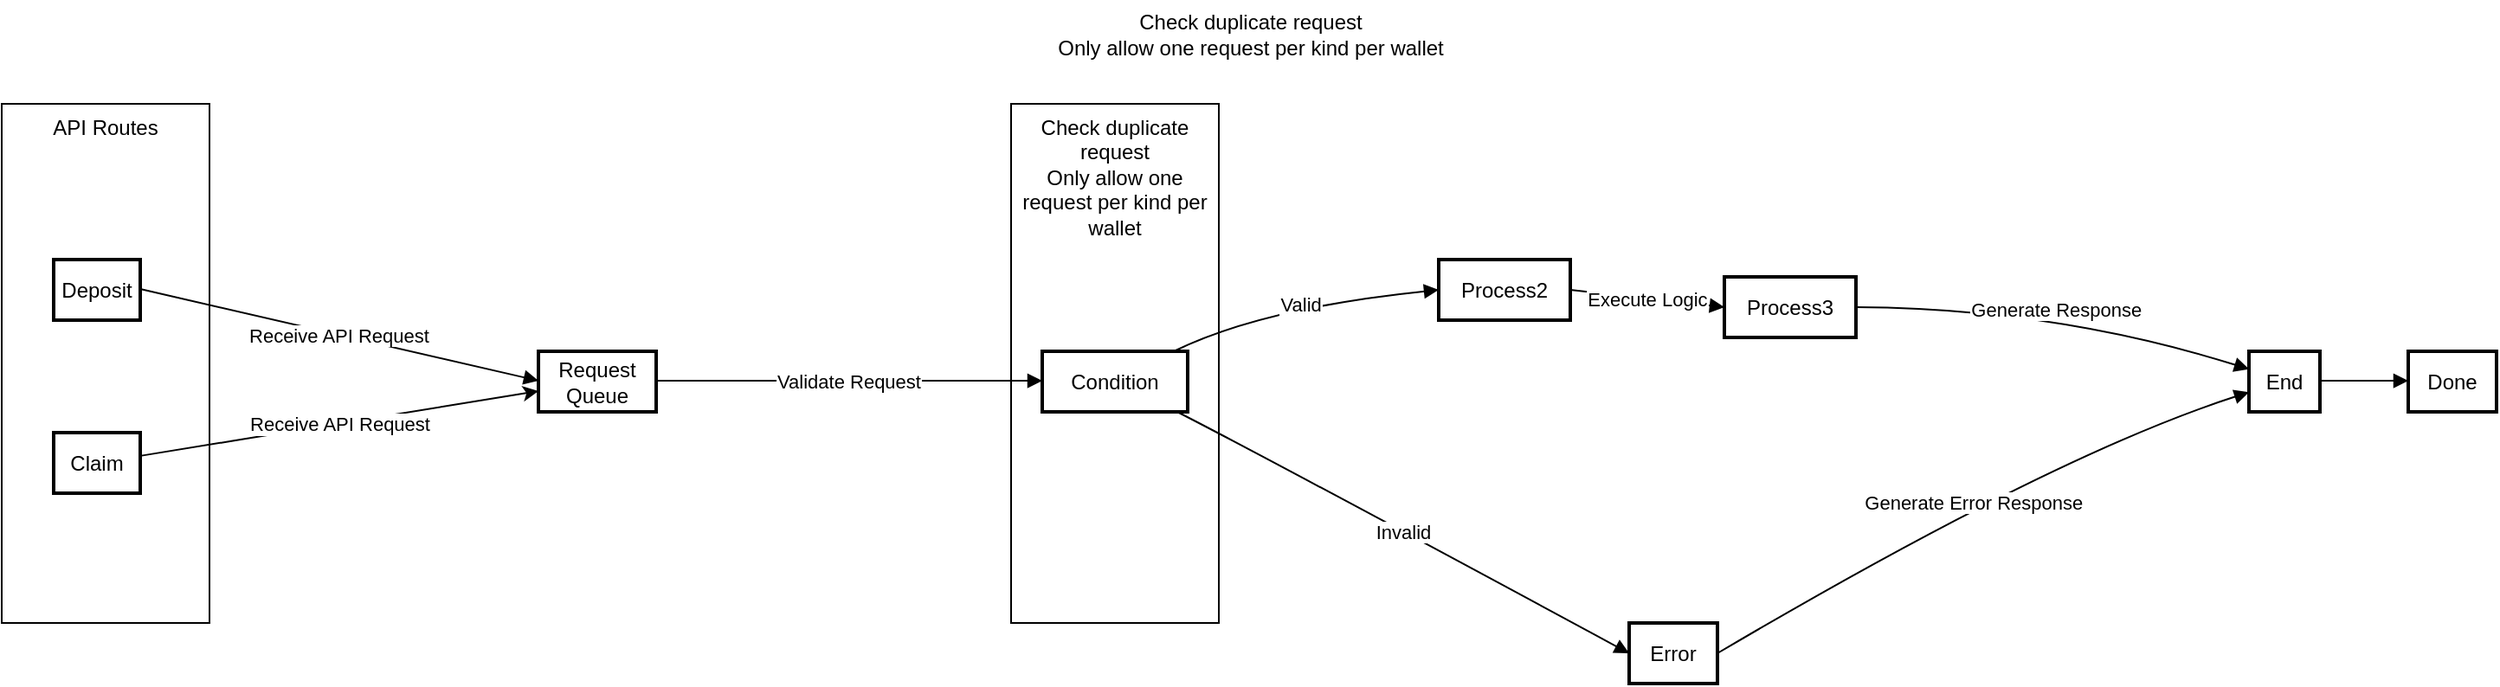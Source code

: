 <mxfile version="22.1.21" type="github">
  <diagram name="Logic" id="onQaG1SxVY_JN8vI7sOl">
    <mxGraphModel dx="2284" dy="1890" grid="1" gridSize="10" guides="1" tooltips="1" connect="1" arrows="1" fold="1" page="1" pageScale="1" pageWidth="850" pageHeight="1100" math="0" shadow="0">
      <root>
        <mxCell id="0" />
        <mxCell id="1" parent="0" />
        <mxCell id="S8V6_XJqYpJdOoggkrQV-27" value="&lt;div&gt;Check duplicate request&lt;/div&gt;&lt;div&gt;Only allow one request per kind per wallet&lt;br&gt;&lt;/div&gt;" style="rounded=0;whiteSpace=wrap;html=1;verticalAlign=top;" vertex="1" parent="1">
          <mxGeometry x="463" y="-100" width="120" height="300" as="geometry" />
        </mxCell>
        <mxCell id="3" value="Request Queue" style="whiteSpace=wrap;strokeWidth=2;" parent="1" vertex="1">
          <mxGeometry x="190" y="43" width="68" height="35" as="geometry" />
        </mxCell>
        <mxCell id="4" value="Condition" style="whiteSpace=wrap;strokeWidth=2;" parent="1" vertex="1">
          <mxGeometry x="481" y="43" width="84" height="35" as="geometry" />
        </mxCell>
        <mxCell id="5" value="Process2" style="whiteSpace=wrap;strokeWidth=2;" parent="1" vertex="1">
          <mxGeometry x="710" y="-10" width="76" height="35" as="geometry" />
        </mxCell>
        <mxCell id="6" value="Error" style="whiteSpace=wrap;strokeWidth=2;" parent="1" vertex="1">
          <mxGeometry x="820" y="200" width="51" height="35" as="geometry" />
        </mxCell>
        <mxCell id="7" value="Process3" style="whiteSpace=wrap;strokeWidth=2;" parent="1" vertex="1">
          <mxGeometry x="875" width="76" height="35" as="geometry" />
        </mxCell>
        <mxCell id="8" value="End" style="whiteSpace=wrap;strokeWidth=2;" parent="1" vertex="1">
          <mxGeometry x="1178" y="43" width="41" height="35" as="geometry" />
        </mxCell>
        <mxCell id="9" value="Done" style="whiteSpace=wrap;strokeWidth=2;" parent="1" vertex="1">
          <mxGeometry x="1270" y="43" width="51" height="35" as="geometry" />
        </mxCell>
        <mxCell id="11" value="Validate Request" style="curved=1;startArrow=none;endArrow=block;exitX=0.998;exitY=0.486;entryX=0.006;entryY=0.486;" parent="1" source="3" target="4" edge="1">
          <mxGeometry relative="1" as="geometry">
            <Array as="points" />
          </mxGeometry>
        </mxCell>
        <mxCell id="12" value="Valid" style="curved=1;startArrow=none;endArrow=block;exitX=0.916;exitY=-0.014;entryX=-0.002;entryY=0.5;" parent="1" source="4" target="5" edge="1">
          <mxGeometry relative="1" as="geometry">
            <Array as="points">
              <mxPoint x="608" y="18" />
            </Array>
          </mxGeometry>
        </mxCell>
        <mxCell id="13" value="Invalid" style="curved=1;startArrow=none;endArrow=block;exitX=0.916;exitY=0.986;entryX=-0.009;entryY=0.5;" parent="1" source="4" target="6" edge="1">
          <mxGeometry relative="1" as="geometry">
            <Array as="points">
              <mxPoint x="608" y="103" />
            </Array>
          </mxGeometry>
        </mxCell>
        <mxCell id="14" value="Execute Logic" style="curved=1;startArrow=none;endArrow=block;exitX=0.998;exitY=0.5;entryX=-0.001;entryY=0.5;" parent="1" source="5" target="7" edge="1">
          <mxGeometry relative="1" as="geometry">
            <Array as="points" />
          </mxGeometry>
        </mxCell>
        <mxCell id="15" value="Generate Response" style="curved=1;startArrow=none;endArrow=block;exitX=0.999;exitY=0.5;entryX=0.011;entryY=0.299;" parent="1" source="7" target="8" edge="1">
          <mxGeometry relative="1" as="geometry">
            <Array as="points">
              <mxPoint x="1065" y="18" />
            </Array>
          </mxGeometry>
        </mxCell>
        <mxCell id="16" value="Generate Error Response" style="curved=1;startArrow=none;endArrow=block;exitX=0.987;exitY=0.5;entryX=0.011;entryY=0.672;" parent="1" source="6" target="8" edge="1">
          <mxGeometry relative="1" as="geometry">
            <Array as="points">
              <mxPoint x="1065" y="103" />
            </Array>
          </mxGeometry>
        </mxCell>
        <mxCell id="17" value="" style="curved=1;startArrow=none;endArrow=block;exitX=1.016;exitY=0.486;entryX=-0.007;entryY=0.486;" parent="1" source="8" target="9" edge="1">
          <mxGeometry relative="1" as="geometry">
            <Array as="points" />
          </mxGeometry>
        </mxCell>
        <mxCell id="S8V6_XJqYpJdOoggkrQV-28" value="&lt;div&gt;Check duplicate request&lt;/div&gt;&lt;div&gt;Only allow one request per kind per wallet&lt;br&gt;&lt;/div&gt;" style="text;html=1;align=center;verticalAlign=middle;resizable=0;points=[];autosize=1;strokeColor=none;fillColor=none;" vertex="1" parent="1">
          <mxGeometry x="476" y="-160" width="250" height="40" as="geometry" />
        </mxCell>
        <mxCell id="S8V6_XJqYpJdOoggkrQV-31" value="" style="group" vertex="1" connectable="0" parent="1">
          <mxGeometry x="-120" y="-100" width="120" height="300" as="geometry" />
        </mxCell>
        <mxCell id="S8V6_XJqYpJdOoggkrQV-23" value="API Routes" style="group" vertex="1" connectable="0" parent="S8V6_XJqYpJdOoggkrQV-31">
          <mxGeometry width="120" height="300" as="geometry" />
        </mxCell>
        <mxCell id="S8V6_XJqYpJdOoggkrQV-21" value="API Routes" style="rounded=0;whiteSpace=wrap;html=1;verticalAlign=top;" vertex="1" parent="S8V6_XJqYpJdOoggkrQV-23">
          <mxGeometry width="120" height="300" as="geometry" />
        </mxCell>
        <mxCell id="S8V6_XJqYpJdOoggkrQV-17" value="Claim" style="whiteSpace=wrap;strokeWidth=2;" vertex="1" parent="S8V6_XJqYpJdOoggkrQV-23">
          <mxGeometry x="30" y="190" width="50" height="35" as="geometry" />
        </mxCell>
        <mxCell id="2" value="Deposit" style="whiteSpace=wrap;strokeWidth=2;" parent="S8V6_XJqYpJdOoggkrQV-31" vertex="1">
          <mxGeometry x="30" y="90" width="50" height="35" as="geometry" />
        </mxCell>
        <mxCell id="S8V6_XJqYpJdOoggkrQV-19" value="Receive API Request" style="rounded=0;orthogonalLoop=1;jettySize=auto;html=1;curved=1;" edge="1" parent="1" source="S8V6_XJqYpJdOoggkrQV-17" target="3">
          <mxGeometry relative="1" as="geometry" />
        </mxCell>
        <mxCell id="10" value="Receive API Request" style="curved=1;startArrow=none;endArrow=block;exitX=1.0;exitY=0.486;entryX=0.003;entryY=0.486;" parent="1" source="2" target="3" edge="1">
          <mxGeometry relative="1" as="geometry">
            <Array as="points" />
          </mxGeometry>
        </mxCell>
      </root>
    </mxGraphModel>
  </diagram>
</mxfile>
